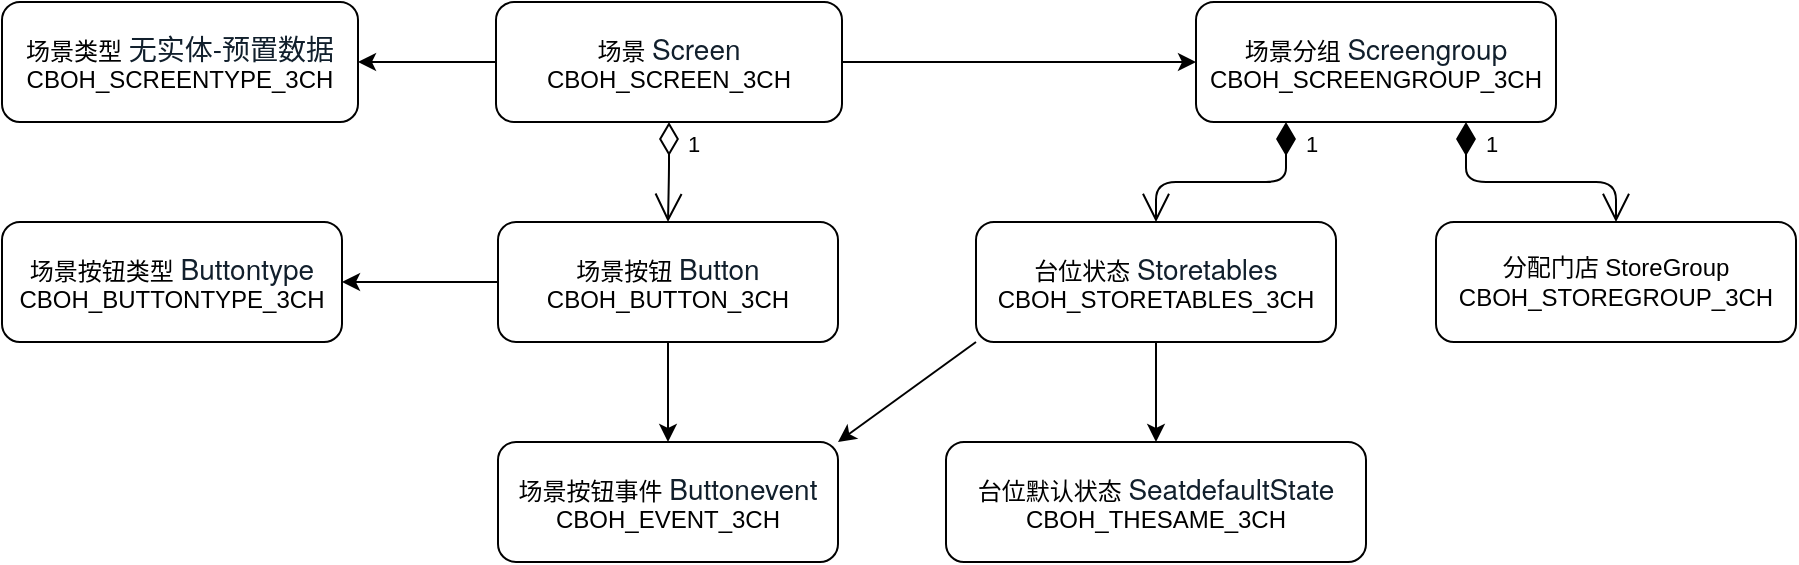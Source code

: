 <mxfile version="13.1.3" type="github">
  <diagram id="YHx0XzFwLg9iK7dxzwmQ" name="Page-1">
    <mxGraphModel dx="923" dy="498" grid="1" gridSize="10" guides="1" tooltips="1" connect="1" arrows="1" fold="1" page="1" pageScale="1" pageWidth="827" pageHeight="1169" math="0" shadow="0">
      <root>
        <mxCell id="0" />
        <mxCell id="1" parent="0" />
        <mxCell id="JaR2kYF_nCtYXL50B3zv-1" value="场景按钮类型&amp;nbsp;&lt;span style=&quot;color: rgb(17 , 31 , 44) ; font-family: &amp;#34;helvetica neue&amp;#34; ; font-size: 14px&quot;&gt;Buttontype&lt;/span&gt;&lt;br&gt;CBOH_BUTTONTYPE_3CH" style="rounded=1;whiteSpace=wrap;html=1;" parent="1" vertex="1">
          <mxGeometry x="70" y="170" width="170" height="60" as="geometry" />
        </mxCell>
        <mxCell id="JaR2kYF_nCtYXL50B3zv-2" value="场景按钮&amp;nbsp;&lt;span style=&quot;color: rgb(17 , 31 , 44) ; font-family: &amp;#34;helvetica neue&amp;#34; ; font-size: 14px&quot;&gt;Button&lt;/span&gt;&lt;br&gt;CBOH_BUTTON_3CH" style="rounded=1;whiteSpace=wrap;html=1;" parent="1" vertex="1">
          <mxGeometry x="318" y="170" width="170" height="60" as="geometry" />
        </mxCell>
        <mxCell id="JaR2kYF_nCtYXL50B3zv-3" value="场景按钮事件&amp;nbsp;&lt;span style=&quot;color: rgb(17 , 31 , 44) ; font-family: &amp;#34;helvetica neue&amp;#34; ; font-size: 14px&quot;&gt;Buttonevent&lt;/span&gt;&lt;br&gt;CBOH_EVENT_3CH" style="rounded=1;whiteSpace=wrap;html=1;" parent="1" vertex="1">
          <mxGeometry x="318" y="280" width="170" height="60" as="geometry" />
        </mxCell>
        <mxCell id="JaR2kYF_nCtYXL50B3zv-4" value="场景分组&amp;nbsp;&lt;span style=&quot;color: rgb(17 , 31 , 44) ; font-family: &amp;#34;helvetica neue&amp;#34; ; font-size: 14px&quot;&gt;Screengroup&lt;/span&gt;&lt;br&gt;CBOH_SCREENGROUP_3CH" style="rounded=1;whiteSpace=wrap;html=1;" parent="1" vertex="1">
          <mxGeometry x="667" y="60" width="180" height="60" as="geometry" />
        </mxCell>
        <mxCell id="JaR2kYF_nCtYXL50B3zv-5" value="场景&amp;nbsp;&lt;span style=&quot;color: rgb(17 , 31 , 44) ; font-family: &amp;#34;helvetica neue&amp;#34; ; font-size: 14px&quot;&gt;Screen&lt;/span&gt;&lt;br&gt;CBOH_SCREEN_3CH" style="rounded=1;whiteSpace=wrap;html=1;" parent="1" vertex="1">
          <mxGeometry x="317" y="60" width="173" height="60" as="geometry" />
        </mxCell>
        <mxCell id="JaR2kYF_nCtYXL50B3zv-6" value="台位状态 &lt;font color=&quot;#111f2c&quot; face=&quot;helvetica neue&quot;&gt;&lt;span style=&quot;font-size: 14px&quot;&gt;Storetables&lt;/span&gt;&lt;/font&gt;&lt;br&gt;CBOH_STORETABLES_3CH" style="rounded=1;whiteSpace=wrap;html=1;" parent="1" vertex="1">
          <mxGeometry x="557" y="170" width="180" height="60" as="geometry" />
        </mxCell>
        <mxCell id="JaR2kYF_nCtYXL50B3zv-7" value="分配门店 StoreGroup&lt;br&gt;CBOH_STOREGROUP_3CH" style="rounded=1;whiteSpace=wrap;html=1;" parent="1" vertex="1">
          <mxGeometry x="787" y="170" width="180" height="60" as="geometry" />
        </mxCell>
        <mxCell id="JaR2kYF_nCtYXL50B3zv-8" value="1" style="endArrow=open;html=1;endSize=12;startArrow=diamondThin;startSize=14;startFill=1;edgeStyle=orthogonalEdgeStyle;align=left;verticalAlign=bottom;entryX=0.5;entryY=0;entryDx=0;entryDy=0;exitX=0.25;exitY=1;exitDx=0;exitDy=0;" parent="1" source="JaR2kYF_nCtYXL50B3zv-4" target="JaR2kYF_nCtYXL50B3zv-6" edge="1">
          <mxGeometry x="-0.652" y="8" relative="1" as="geometry">
            <mxPoint x="687" y="120" as="sourcePoint" />
            <mxPoint x="847" y="120" as="targetPoint" />
            <Array as="points">
              <mxPoint x="712" y="150" />
              <mxPoint x="647" y="150" />
            </Array>
            <mxPoint as="offset" />
          </mxGeometry>
        </mxCell>
        <mxCell id="9U2wOZXSPxH79WN0-C8b-2" value="" style="endArrow=classic;html=1;exitX=0;exitY=1;exitDx=0;exitDy=0;entryX=1;entryY=0;entryDx=0;entryDy=0;" parent="1" source="JaR2kYF_nCtYXL50B3zv-6" edge="1" target="JaR2kYF_nCtYXL50B3zv-3">
          <mxGeometry width="50" height="50" relative="1" as="geometry">
            <mxPoint x="557" y="206" as="sourcePoint" />
            <mxPoint x="489" y="200" as="targetPoint" />
          </mxGeometry>
        </mxCell>
        <mxCell id="9U2wOZXSPxH79WN0-C8b-3" value="台位默认状态 &lt;font color=&quot;#111f2c&quot; face=&quot;helvetica neue&quot;&gt;&lt;span style=&quot;font-size: 14px&quot;&gt;SeatdefaultState&lt;/span&gt;&lt;/font&gt;&lt;br&gt;CBOH_THESAME_3CH" style="rounded=1;whiteSpace=wrap;html=1;" parent="1" vertex="1">
          <mxGeometry x="542" y="280" width="210" height="60" as="geometry" />
        </mxCell>
        <mxCell id="9U2wOZXSPxH79WN0-C8b-4" value="" style="endArrow=classic;html=1;exitX=0.5;exitY=1;exitDx=0;exitDy=0;" parent="1" source="JaR2kYF_nCtYXL50B3zv-6" target="9U2wOZXSPxH79WN0-C8b-3" edge="1">
          <mxGeometry width="50" height="50" relative="1" as="geometry">
            <mxPoint x="747" y="330" as="sourcePoint" />
            <mxPoint x="797" y="280" as="targetPoint" />
          </mxGeometry>
        </mxCell>
        <mxCell id="9U2wOZXSPxH79WN0-C8b-5" value="" style="endArrow=classic;html=1;exitX=1;exitY=0.5;exitDx=0;exitDy=0;" parent="1" source="JaR2kYF_nCtYXL50B3zv-5" target="JaR2kYF_nCtYXL50B3zv-4" edge="1">
          <mxGeometry width="50" height="50" relative="1" as="geometry">
            <mxPoint x="747" y="180" as="sourcePoint" />
            <mxPoint x="797" y="130" as="targetPoint" />
          </mxGeometry>
        </mxCell>
        <mxCell id="9U2wOZXSPxH79WN0-C8b-6" value="场景类型 &lt;font color=&quot;#111f2c&quot; face=&quot;helvetica neue&quot;&gt;&lt;span style=&quot;font-size: 14px&quot;&gt;无实体-预置数据&lt;/span&gt;&lt;/font&gt;&lt;br&gt;CBOH_SCREENTYPE_3CH" style="rounded=1;whiteSpace=wrap;html=1;" parent="1" vertex="1">
          <mxGeometry x="70" y="60" width="178" height="60" as="geometry" />
        </mxCell>
        <mxCell id="9U2wOZXSPxH79WN0-C8b-7" value="" style="endArrow=classic;html=1;" parent="1" source="JaR2kYF_nCtYXL50B3zv-5" target="9U2wOZXSPxH79WN0-C8b-6" edge="1">
          <mxGeometry width="50" height="50" relative="1" as="geometry">
            <mxPoint x="747" y="20" as="sourcePoint" />
            <mxPoint x="420" y="20" as="targetPoint" />
          </mxGeometry>
        </mxCell>
        <mxCell id="9U2wOZXSPxH79WN0-C8b-9" value="" style="endArrow=classic;html=1;entryX=0.5;entryY=0;entryDx=0;entryDy=0;exitX=0.5;exitY=1;exitDx=0;exitDy=0;" parent="1" target="JaR2kYF_nCtYXL50B3zv-3" edge="1" source="JaR2kYF_nCtYXL50B3zv-2">
          <mxGeometry width="50" height="50" relative="1" as="geometry">
            <mxPoint x="402" y="120" as="sourcePoint" />
            <mxPoint x="707" y="110" as="targetPoint" />
          </mxGeometry>
        </mxCell>
        <mxCell id="9U2wOZXSPxH79WN0-C8b-11" value="" style="endArrow=classic;html=1;exitX=0;exitY=0.5;exitDx=0;exitDy=0;entryX=1;entryY=0.5;entryDx=0;entryDy=0;" parent="1" source="JaR2kYF_nCtYXL50B3zv-2" target="JaR2kYF_nCtYXL50B3zv-1" edge="1">
          <mxGeometry width="50" height="50" relative="1" as="geometry">
            <mxPoint x="657" y="40" as="sourcePoint" />
            <mxPoint x="707" y="-10" as="targetPoint" />
          </mxGeometry>
        </mxCell>
        <mxCell id="C5KM7StTfUHFbqIHS69--1" value="1" style="endArrow=open;html=1;endSize=12;startArrow=diamondThin;startSize=14;startFill=1;edgeStyle=orthogonalEdgeStyle;align=left;verticalAlign=bottom;exitX=0.75;exitY=1;exitDx=0;exitDy=0;entryX=0.5;entryY=0;entryDx=0;entryDy=0;" edge="1" parent="1" source="JaR2kYF_nCtYXL50B3zv-4" target="JaR2kYF_nCtYXL50B3zv-7">
          <mxGeometry x="-0.68" y="8" relative="1" as="geometry">
            <mxPoint x="610" y="170" as="sourcePoint" />
            <mxPoint x="770" y="170" as="targetPoint" />
            <Array as="points">
              <mxPoint x="802" y="150" />
              <mxPoint x="877" y="150" />
            </Array>
            <mxPoint as="offset" />
          </mxGeometry>
        </mxCell>
        <mxCell id="C5KM7StTfUHFbqIHS69--4" value="1" style="endArrow=open;html=1;endSize=12;startArrow=diamondThin;startSize=14;startFill=0;edgeStyle=orthogonalEdgeStyle;align=left;verticalAlign=bottom;exitX=0.5;exitY=1;exitDx=0;exitDy=0;" edge="1" parent="1" source="JaR2kYF_nCtYXL50B3zv-5" target="JaR2kYF_nCtYXL50B3zv-2">
          <mxGeometry x="-0.208" y="7" relative="1" as="geometry">
            <mxPoint x="420" y="150" as="sourcePoint" />
            <mxPoint x="580" y="150" as="targetPoint" />
            <mxPoint as="offset" />
          </mxGeometry>
        </mxCell>
      </root>
    </mxGraphModel>
  </diagram>
</mxfile>
